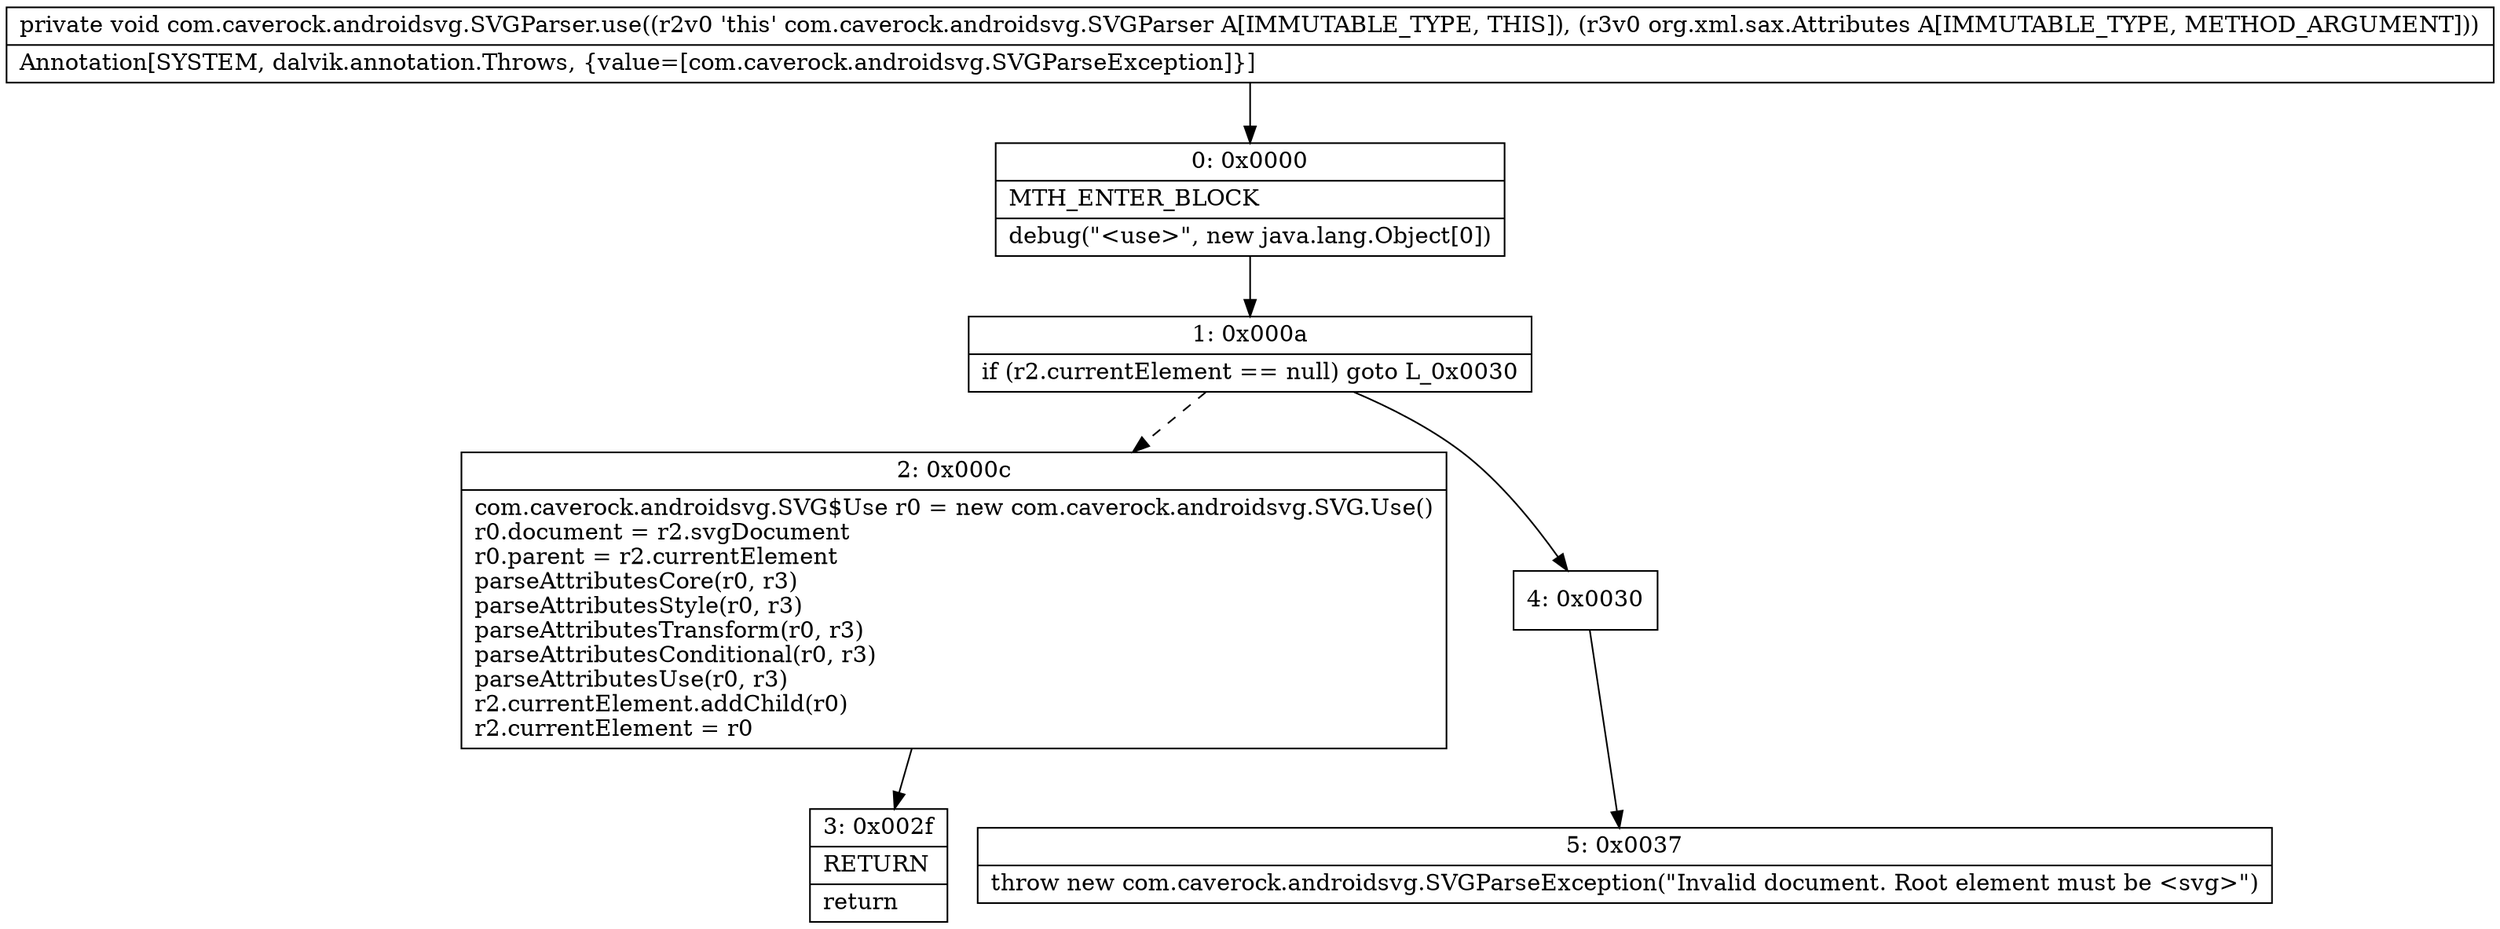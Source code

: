 digraph "CFG forcom.caverock.androidsvg.SVGParser.use(Lorg\/xml\/sax\/Attributes;)V" {
Node_0 [shape=record,label="{0\:\ 0x0000|MTH_ENTER_BLOCK\l|debug(\"\<use\>\", new java.lang.Object[0])\l}"];
Node_1 [shape=record,label="{1\:\ 0x000a|if (r2.currentElement == null) goto L_0x0030\l}"];
Node_2 [shape=record,label="{2\:\ 0x000c|com.caverock.androidsvg.SVG$Use r0 = new com.caverock.androidsvg.SVG.Use()\lr0.document = r2.svgDocument\lr0.parent = r2.currentElement\lparseAttributesCore(r0, r3)\lparseAttributesStyle(r0, r3)\lparseAttributesTransform(r0, r3)\lparseAttributesConditional(r0, r3)\lparseAttributesUse(r0, r3)\lr2.currentElement.addChild(r0)\lr2.currentElement = r0\l}"];
Node_3 [shape=record,label="{3\:\ 0x002f|RETURN\l|return\l}"];
Node_4 [shape=record,label="{4\:\ 0x0030}"];
Node_5 [shape=record,label="{5\:\ 0x0037|throw new com.caverock.androidsvg.SVGParseException(\"Invalid document. Root element must be \<svg\>\")\l}"];
MethodNode[shape=record,label="{private void com.caverock.androidsvg.SVGParser.use((r2v0 'this' com.caverock.androidsvg.SVGParser A[IMMUTABLE_TYPE, THIS]), (r3v0 org.xml.sax.Attributes A[IMMUTABLE_TYPE, METHOD_ARGUMENT]))  | Annotation[SYSTEM, dalvik.annotation.Throws, \{value=[com.caverock.androidsvg.SVGParseException]\}]\l}"];
MethodNode -> Node_0;
Node_0 -> Node_1;
Node_1 -> Node_2[style=dashed];
Node_1 -> Node_4;
Node_2 -> Node_3;
Node_4 -> Node_5;
}

